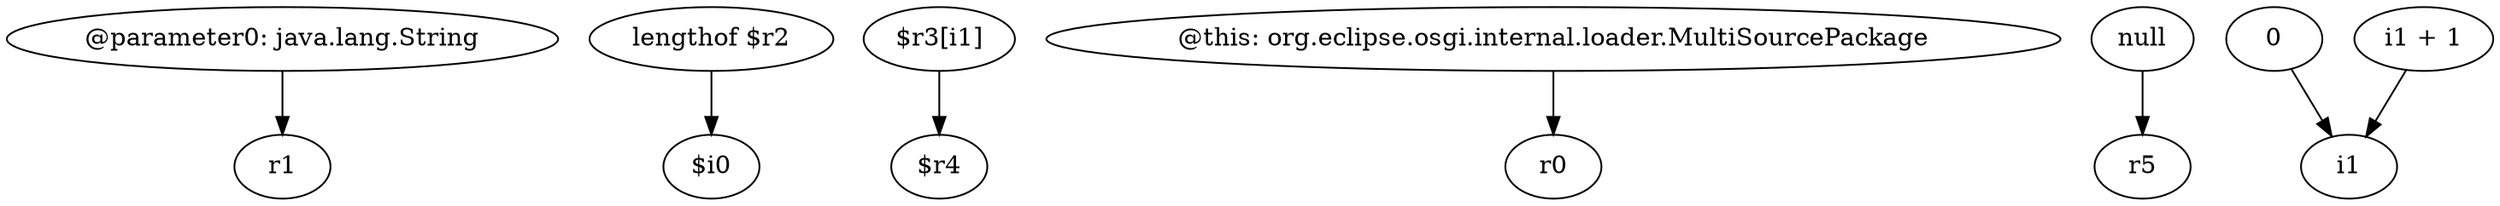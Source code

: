 digraph g {
0[label="@parameter0: java.lang.String"]
1[label="r1"]
0->1[label=""]
2[label="lengthof $r2"]
3[label="$i0"]
2->3[label=""]
4[label="$r3[i1]"]
5[label="$r4"]
4->5[label=""]
6[label="@this: org.eclipse.osgi.internal.loader.MultiSourcePackage"]
7[label="r0"]
6->7[label=""]
8[label="null"]
9[label="r5"]
8->9[label=""]
10[label="0"]
11[label="i1"]
10->11[label=""]
12[label="i1 + 1"]
12->11[label=""]
}
